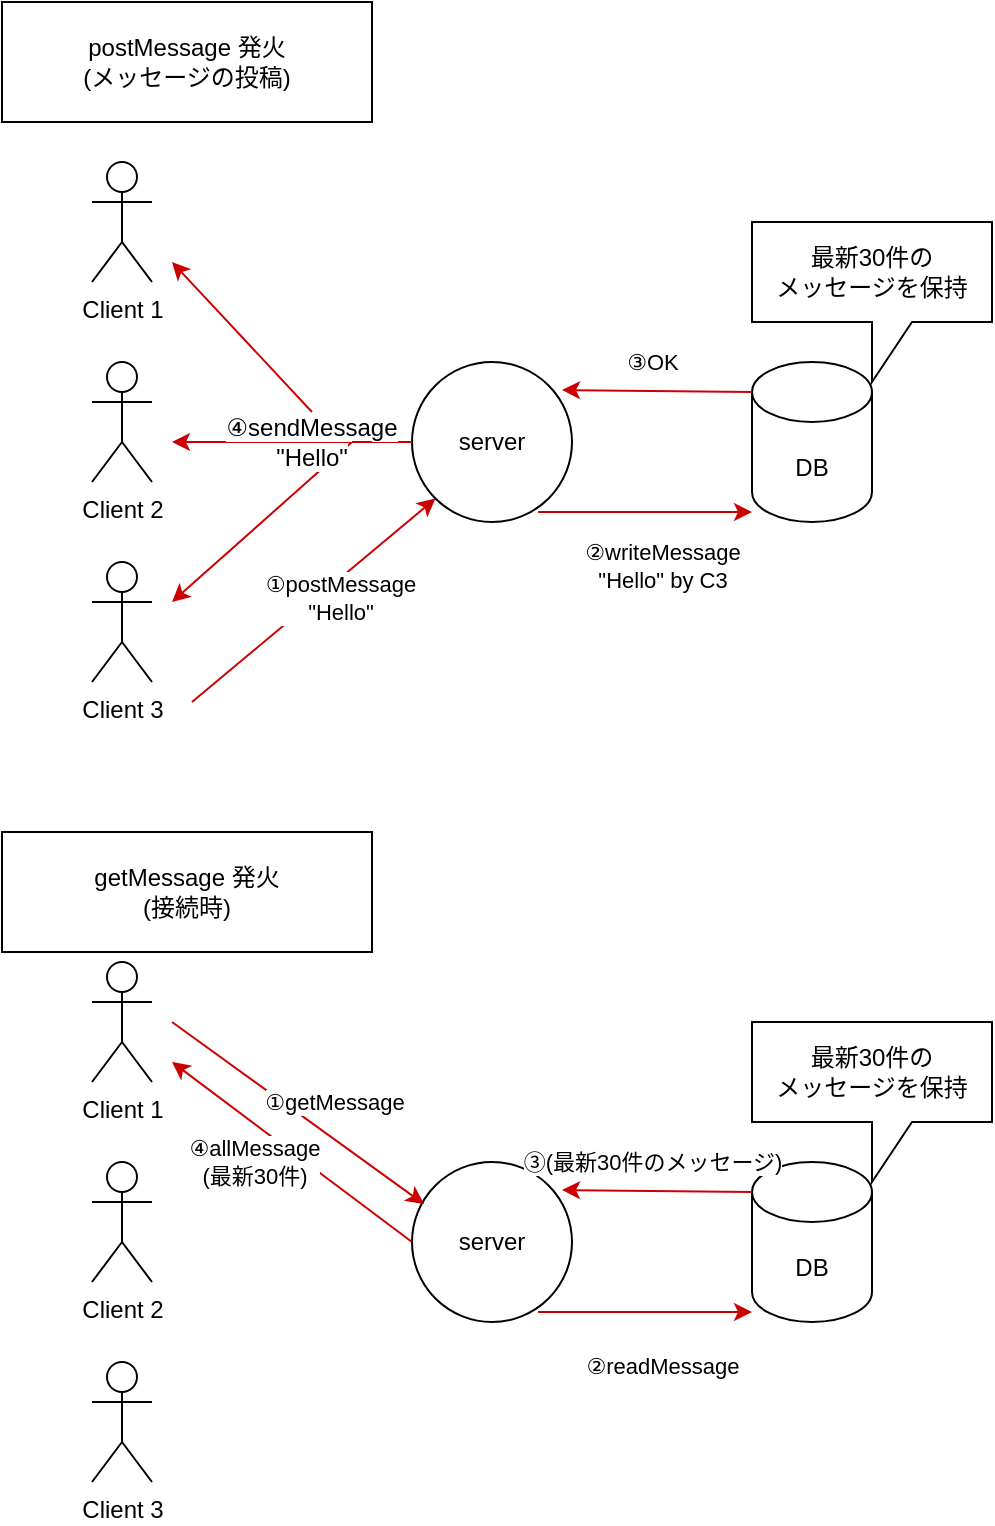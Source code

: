 <mxfile version="20.3.0" type="device"><diagram id="xZL_BdMIlCtKGokcdSpL" name="ページ1"><mxGraphModel dx="1102" dy="744" grid="1" gridSize="10" guides="1" tooltips="1" connect="1" arrows="1" fold="1" page="1" pageScale="1" pageWidth="827" pageHeight="1169" math="0" shadow="0"><root><mxCell id="0"/><mxCell id="1" parent="0"/><mxCell id="79kEusxZbFIPkc5jaClI-8" value="server" style="ellipse;whiteSpace=wrap;html=1;aspect=fixed;" vertex="1" parent="1"><mxGeometry x="380" y="320" width="80" height="80" as="geometry"/></mxCell><mxCell id="79kEusxZbFIPkc5jaClI-10" value="Client 1" style="shape=umlActor;verticalLabelPosition=bottom;verticalAlign=top;html=1;outlineConnect=0;" vertex="1" parent="1"><mxGeometry x="220" y="220" width="30" height="60" as="geometry"/></mxCell><mxCell id="79kEusxZbFIPkc5jaClI-11" value="Client 2&lt;br&gt;" style="shape=umlActor;verticalLabelPosition=bottom;verticalAlign=top;html=1;outlineConnect=0;" vertex="1" parent="1"><mxGeometry x="220" y="320" width="30" height="60" as="geometry"/></mxCell><mxCell id="79kEusxZbFIPkc5jaClI-12" value="Client 3" style="shape=umlActor;verticalLabelPosition=bottom;verticalAlign=top;html=1;outlineConnect=0;" vertex="1" parent="1"><mxGeometry x="220" y="420" width="30" height="60" as="geometry"/></mxCell><mxCell id="79kEusxZbFIPkc5jaClI-14" value="DB" style="shape=cylinder3;whiteSpace=wrap;html=1;boundedLbl=1;backgroundOutline=1;size=15;" vertex="1" parent="1"><mxGeometry x="550" y="320" width="60" height="80" as="geometry"/></mxCell><mxCell id="79kEusxZbFIPkc5jaClI-16" value="最新30件の&lt;br&gt;メッセージを保持" style="shape=callout;whiteSpace=wrap;html=1;perimeter=calloutPerimeter;" vertex="1" parent="1"><mxGeometry x="550" y="250" width="120" height="80" as="geometry"/></mxCell><mxCell id="79kEusxZbFIPkc5jaClI-17" value="" style="endArrow=classic;html=1;rounded=0;strokeColor=#CC0000;entryX=0;entryY=1;entryDx=0;entryDy=0;" edge="1" parent="1" target="79kEusxZbFIPkc5jaClI-8"><mxGeometry width="50" height="50" relative="1" as="geometry"><mxPoint x="270" y="490" as="sourcePoint"/><mxPoint x="320" y="410" as="targetPoint"/></mxGeometry></mxCell><mxCell id="79kEusxZbFIPkc5jaClI-18" value="①postMessage&lt;br&gt;&quot;Hello&quot;" style="edgeLabel;html=1;align=center;verticalAlign=middle;resizable=0;points=[];" vertex="1" connectable="0" parent="79kEusxZbFIPkc5jaClI-17"><mxGeometry x="0.563" y="-1" relative="1" as="geometry"><mxPoint x="-22" y="26" as="offset"/></mxGeometry></mxCell><mxCell id="79kEusxZbFIPkc5jaClI-19" value="" style="endArrow=classic;html=1;rounded=0;strokeColor=#CC0000;exitX=0.788;exitY=0.938;exitDx=0;exitDy=0;exitPerimeter=0;" edge="1" parent="1" source="79kEusxZbFIPkc5jaClI-8"><mxGeometry width="50" height="50" relative="1" as="geometry"><mxPoint x="440" y="470" as="sourcePoint"/><mxPoint x="550" y="395" as="targetPoint"/></mxGeometry></mxCell><mxCell id="79kEusxZbFIPkc5jaClI-20" value="②writeMessage&lt;br&gt;&quot;Hello&quot; by C3" style="edgeLabel;html=1;align=center;verticalAlign=middle;resizable=0;points=[];" vertex="1" connectable="0" parent="79kEusxZbFIPkc5jaClI-19"><mxGeometry x="0.563" y="-1" relative="1" as="geometry"><mxPoint x="-22" y="26" as="offset"/></mxGeometry></mxCell><mxCell id="79kEusxZbFIPkc5jaClI-21" value="" style="endArrow=classic;html=1;rounded=0;strokeColor=#CC0000;exitX=0;exitY=0;exitDx=0;exitDy=15;exitPerimeter=0;entryX=0.938;entryY=0.175;entryDx=0;entryDy=0;entryPerimeter=0;" edge="1" parent="1" source="79kEusxZbFIPkc5jaClI-14" target="79kEusxZbFIPkc5jaClI-8"><mxGeometry width="50" height="50" relative="1" as="geometry"><mxPoint x="414.0" y="270.04" as="sourcePoint"/><mxPoint x="520.96" y="270" as="targetPoint"/></mxGeometry></mxCell><mxCell id="79kEusxZbFIPkc5jaClI-22" value="③OK" style="edgeLabel;html=1;align=center;verticalAlign=middle;resizable=0;points=[];" vertex="1" connectable="0" parent="79kEusxZbFIPkc5jaClI-21"><mxGeometry x="0.563" y="-1" relative="1" as="geometry"><mxPoint x="24" y="-13" as="offset"/></mxGeometry></mxCell><mxCell id="79kEusxZbFIPkc5jaClI-23" value="" style="endArrow=classic;html=1;rounded=0;strokeColor=#CC0000;startArrow=none;exitX=0.5;exitY=0;exitDx=0;exitDy=0;" edge="1" parent="1" source="79kEusxZbFIPkc5jaClI-26"><mxGeometry width="50" height="50" relative="1" as="geometry"><mxPoint x="350" y="360" as="sourcePoint"/><mxPoint x="260" y="270" as="targetPoint"/></mxGeometry></mxCell><mxCell id="79kEusxZbFIPkc5jaClI-24" value="" style="endArrow=classic;html=1;rounded=0;strokeColor=#CC0000;" edge="1" parent="1"><mxGeometry width="50" height="50" relative="1" as="geometry"><mxPoint x="350" y="360" as="sourcePoint"/><mxPoint x="260" y="440" as="targetPoint"/></mxGeometry></mxCell><mxCell id="79kEusxZbFIPkc5jaClI-25" value="" style="endArrow=classic;html=1;rounded=0;strokeColor=#CC0000;exitX=0;exitY=0.5;exitDx=0;exitDy=0;" edge="1" parent="1" source="79kEusxZbFIPkc5jaClI-8"><mxGeometry width="50" height="50" relative="1" as="geometry"><mxPoint x="350" y="360" as="sourcePoint"/><mxPoint x="260" y="360" as="targetPoint"/></mxGeometry></mxCell><mxCell id="79kEusxZbFIPkc5jaClI-26" value="&lt;span style=&quot;background-color: rgb(255, 255, 255);&quot;&gt;④sendMessage&lt;br&gt;&quot;Hello&quot;&lt;/span&gt;" style="text;html=1;strokeColor=none;fillColor=none;align=center;verticalAlign=middle;whiteSpace=wrap;rounded=0;" vertex="1" parent="1"><mxGeometry x="300" y="345" width="60" height="30" as="geometry"/></mxCell><mxCell id="79kEusxZbFIPkc5jaClI-27" value="" style="endArrow=none;html=1;rounded=0;strokeColor=#CC0000;" edge="1" parent="1" target="79kEusxZbFIPkc5jaClI-26"><mxGeometry width="50" height="50" relative="1" as="geometry"><mxPoint x="350" y="360" as="sourcePoint"/><mxPoint x="260" y="270" as="targetPoint"/></mxGeometry></mxCell><mxCell id="79kEusxZbFIPkc5jaClI-28" value="postMessage 発火&lt;br&gt;(メッセージの投稿)" style="rounded=0;whiteSpace=wrap;html=1;labelBackgroundColor=#FFFFFF;" vertex="1" parent="1"><mxGeometry x="175" y="140" width="185" height="60" as="geometry"/></mxCell><mxCell id="79kEusxZbFIPkc5jaClI-29" value="server" style="ellipse;whiteSpace=wrap;html=1;aspect=fixed;" vertex="1" parent="1"><mxGeometry x="380" y="720" width="80" height="80" as="geometry"/></mxCell><mxCell id="79kEusxZbFIPkc5jaClI-30" value="Client 1" style="shape=umlActor;verticalLabelPosition=bottom;verticalAlign=top;html=1;outlineConnect=0;" vertex="1" parent="1"><mxGeometry x="220" y="620" width="30" height="60" as="geometry"/></mxCell><mxCell id="79kEusxZbFIPkc5jaClI-31" value="Client 2&lt;br&gt;" style="shape=umlActor;verticalLabelPosition=bottom;verticalAlign=top;html=1;outlineConnect=0;" vertex="1" parent="1"><mxGeometry x="220" y="720" width="30" height="60" as="geometry"/></mxCell><mxCell id="79kEusxZbFIPkc5jaClI-32" value="Client 3" style="shape=umlActor;verticalLabelPosition=bottom;verticalAlign=top;html=1;outlineConnect=0;" vertex="1" parent="1"><mxGeometry x="220" y="820" width="30" height="60" as="geometry"/></mxCell><mxCell id="79kEusxZbFIPkc5jaClI-33" value="DB" style="shape=cylinder3;whiteSpace=wrap;html=1;boundedLbl=1;backgroundOutline=1;size=15;" vertex="1" parent="1"><mxGeometry x="550" y="720" width="60" height="80" as="geometry"/></mxCell><mxCell id="79kEusxZbFIPkc5jaClI-34" value="最新30件の&lt;br&gt;メッセージを保持" style="shape=callout;whiteSpace=wrap;html=1;perimeter=calloutPerimeter;" vertex="1" parent="1"><mxGeometry x="550" y="650" width="120" height="80" as="geometry"/></mxCell><mxCell id="79kEusxZbFIPkc5jaClI-37" value="" style="endArrow=classic;html=1;rounded=0;strokeColor=#CC0000;exitX=0.788;exitY=0.938;exitDx=0;exitDy=0;exitPerimeter=0;" edge="1" parent="1" source="79kEusxZbFIPkc5jaClI-29"><mxGeometry width="50" height="50" relative="1" as="geometry"><mxPoint x="440" y="870" as="sourcePoint"/><mxPoint x="550" y="795" as="targetPoint"/></mxGeometry></mxCell><mxCell id="79kEusxZbFIPkc5jaClI-38" value="②readMessage" style="edgeLabel;html=1;align=center;verticalAlign=middle;resizable=0;points=[];" vertex="1" connectable="0" parent="79kEusxZbFIPkc5jaClI-37"><mxGeometry x="0.563" y="-1" relative="1" as="geometry"><mxPoint x="-22" y="26" as="offset"/></mxGeometry></mxCell><mxCell id="79kEusxZbFIPkc5jaClI-39" value="" style="endArrow=classic;html=1;rounded=0;strokeColor=#CC0000;exitX=0;exitY=0;exitDx=0;exitDy=15;exitPerimeter=0;entryX=0.938;entryY=0.175;entryDx=0;entryDy=0;entryPerimeter=0;" edge="1" parent="1" source="79kEusxZbFIPkc5jaClI-33" target="79kEusxZbFIPkc5jaClI-29"><mxGeometry width="50" height="50" relative="1" as="geometry"><mxPoint x="414.0" y="670.04" as="sourcePoint"/><mxPoint x="520.96" y="670" as="targetPoint"/></mxGeometry></mxCell><mxCell id="79kEusxZbFIPkc5jaClI-40" value="③(最新30件のメッセージ)" style="edgeLabel;html=1;align=center;verticalAlign=middle;resizable=0;points=[];" vertex="1" connectable="0" parent="79kEusxZbFIPkc5jaClI-39"><mxGeometry x="0.563" y="-1" relative="1" as="geometry"><mxPoint x="24" y="-13" as="offset"/></mxGeometry></mxCell><mxCell id="79kEusxZbFIPkc5jaClI-41" value="" style="endArrow=classic;html=1;rounded=0;strokeColor=#CC0000;startArrow=none;exitX=0;exitY=0.5;exitDx=0;exitDy=0;" edge="1" parent="1" source="79kEusxZbFIPkc5jaClI-29"><mxGeometry width="50" height="50" relative="1" as="geometry"><mxPoint x="330" y="745" as="sourcePoint"/><mxPoint x="260" y="670" as="targetPoint"/></mxGeometry></mxCell><mxCell id="79kEusxZbFIPkc5jaClI-48" value="④allMessage&lt;br&gt;(最新30件)" style="edgeLabel;html=1;align=center;verticalAlign=middle;resizable=0;points=[];" vertex="1" connectable="0" parent="79kEusxZbFIPkc5jaClI-41"><mxGeometry x="0.163" relative="1" as="geometry"><mxPoint x="-10" y="12" as="offset"/></mxGeometry></mxCell><mxCell id="79kEusxZbFIPkc5jaClI-46" value="" style="endArrow=classic;html=1;rounded=0;strokeColor=#CC0000;entryX=0.075;entryY=0.263;entryDx=0;entryDy=0;entryPerimeter=0;" edge="1" parent="1" target="79kEusxZbFIPkc5jaClI-29"><mxGeometry width="50" height="50" relative="1" as="geometry"><mxPoint x="260" y="650" as="sourcePoint"/><mxPoint x="310" y="600" as="targetPoint"/></mxGeometry></mxCell><mxCell id="79kEusxZbFIPkc5jaClI-47" value="①getMessage" style="edgeLabel;html=1;align=center;verticalAlign=middle;resizable=0;points=[];" vertex="1" connectable="0" parent="79kEusxZbFIPkc5jaClI-46"><mxGeometry x="0.2" y="1" relative="1" as="geometry"><mxPoint x="4" y="-14" as="offset"/></mxGeometry></mxCell><mxCell id="79kEusxZbFIPkc5jaClI-49" value="getMessage 発火&lt;br&gt;(接続時)" style="rounded=0;whiteSpace=wrap;html=1;labelBackgroundColor=#FFFFFF;" vertex="1" parent="1"><mxGeometry x="175" y="555" width="185" height="60" as="geometry"/></mxCell></root></mxGraphModel></diagram></mxfile>